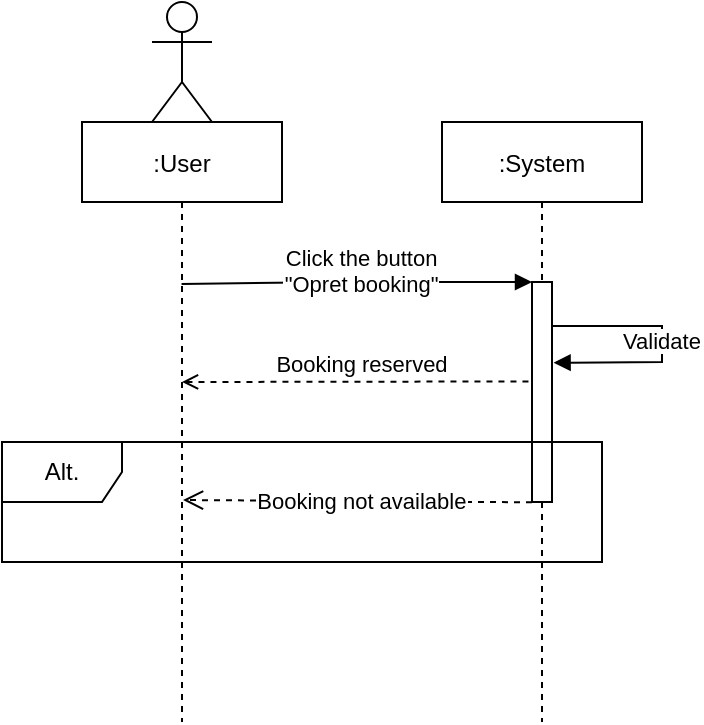 <mxfile version="20.8.10" type="device"><diagram id="kgpKYQtTHZ0yAKxKKP6v" name="Page-1"><mxGraphModel dx="473" dy="276" grid="1" gridSize="10" guides="1" tooltips="1" connect="1" arrows="1" fold="1" page="1" pageScale="1" pageWidth="1169" pageHeight="827" math="0" shadow="0"><root><mxCell id="0"/><mxCell id="1" parent="0"/><mxCell id="Wqs8DyaRIm2Q_rTAryH2-8" value=":User" style="shape=umlLifeline;perimeter=lifelinePerimeter;container=1;collapsible=0;recursiveResize=0;rounded=0;shadow=0;strokeWidth=1;" parent="1" vertex="1"><mxGeometry x="460" y="280" width="100" height="300" as="geometry"/></mxCell><mxCell id="Wqs8DyaRIm2Q_rTAryH2-9" value=":System" style="shape=umlLifeline;perimeter=lifelinePerimeter;container=1;collapsible=0;recursiveResize=0;rounded=0;shadow=0;strokeWidth=1;" parent="1" vertex="1"><mxGeometry x="640" y="280" width="100" height="300" as="geometry"/></mxCell><mxCell id="Wqs8DyaRIm2Q_rTAryH2-10" value="" style="points=[];perimeter=orthogonalPerimeter;rounded=0;shadow=0;strokeWidth=1;" parent="Wqs8DyaRIm2Q_rTAryH2-9" vertex="1"><mxGeometry x="45" y="80" width="10" height="110" as="geometry"/></mxCell><mxCell id="Wqs8DyaRIm2Q_rTAryH2-11" value="Validate" style="verticalAlign=bottom;endArrow=block;entryX=1.08;entryY=0.367;shadow=0;strokeWidth=1;exitX=1;exitY=0.2;exitDx=0;exitDy=0;exitPerimeter=0;align=center;entryDx=0;entryDy=0;entryPerimeter=0;rounded=0;" parent="Wqs8DyaRIm2Q_rTAryH2-9" source="Wqs8DyaRIm2Q_rTAryH2-10" target="Wqs8DyaRIm2Q_rTAryH2-10" edge="1"><mxGeometry x="0.126" relative="1" as="geometry"><mxPoint x="70.0" y="101" as="sourcePoint"/><mxPoint x="245.2" y="100.0" as="targetPoint"/><mxPoint as="offset"/><Array as="points"><mxPoint x="110" y="102"/><mxPoint x="110" y="120"/></Array></mxGeometry></mxCell><mxCell id="Wqs8DyaRIm2Q_rTAryH2-12" value="Booking not available" style="verticalAlign=bottom;endArrow=open;dashed=1;endSize=8;exitX=-0.011;exitY=1.008;shadow=0;strokeWidth=1;exitDx=0;exitDy=0;exitPerimeter=0;entryX=0.504;entryY=0.498;entryDx=0;entryDy=0;entryPerimeter=0;" parent="Wqs8DyaRIm2Q_rTAryH2-9" edge="1"><mxGeometry x="-0.026" y="9" relative="1" as="geometry"><mxPoint x="-129.49" y="189" as="targetPoint"/><mxPoint x="45.0" y="190.16" as="sourcePoint"/><mxPoint as="offset"/></mxGeometry></mxCell><mxCell id="Wqs8DyaRIm2Q_rTAryH2-14" value="Click the button&#10;&quot;Opret booking&quot;" style="verticalAlign=bottom;endArrow=block;entryX=0;entryY=0;shadow=0;strokeWidth=1;exitX=0.498;exitY=0.27;exitDx=0;exitDy=0;exitPerimeter=0;align=center;" parent="1" edge="1"><mxGeometry x="0.029" y="-10" relative="1" as="geometry"><mxPoint x="509.8" y="361" as="sourcePoint"/><mxPoint x="685" y="360" as="targetPoint"/><mxPoint as="offset"/><Array as="points"><mxPoint x="590" y="360"/></Array></mxGeometry></mxCell><mxCell id="Wqs8DyaRIm2Q_rTAryH2-15" value="Booking reserved" style="verticalAlign=bottom;endArrow=none;dashed=1;endSize=8;shadow=0;strokeWidth=1;endFill=0;startArrow=open;startFill=0;entryX=-0.022;entryY=0.452;entryDx=0;entryDy=0;entryPerimeter=0;" parent="1" target="Wqs8DyaRIm2Q_rTAryH2-10" edge="1"><mxGeometry x="0.029" relative="1" as="geometry"><mxPoint x="680" y="410" as="targetPoint"/><mxPoint x="510" y="410" as="sourcePoint"/><mxPoint as="offset"/></mxGeometry></mxCell><mxCell id="Wqs8DyaRIm2Q_rTAryH2-16" value="" style="shape=umlActor;verticalLabelPosition=bottom;verticalAlign=top;html=1;outlineConnect=0;" parent="1" vertex="1"><mxGeometry x="495" y="220" width="30" height="60" as="geometry"/></mxCell><mxCell id="Wqs8DyaRIm2Q_rTAryH2-17" value="Alt." style="shape=umlFrame;whiteSpace=wrap;html=1;" parent="1" vertex="1"><mxGeometry x="420" y="440" width="300" height="60" as="geometry"/></mxCell></root></mxGraphModel></diagram></mxfile>